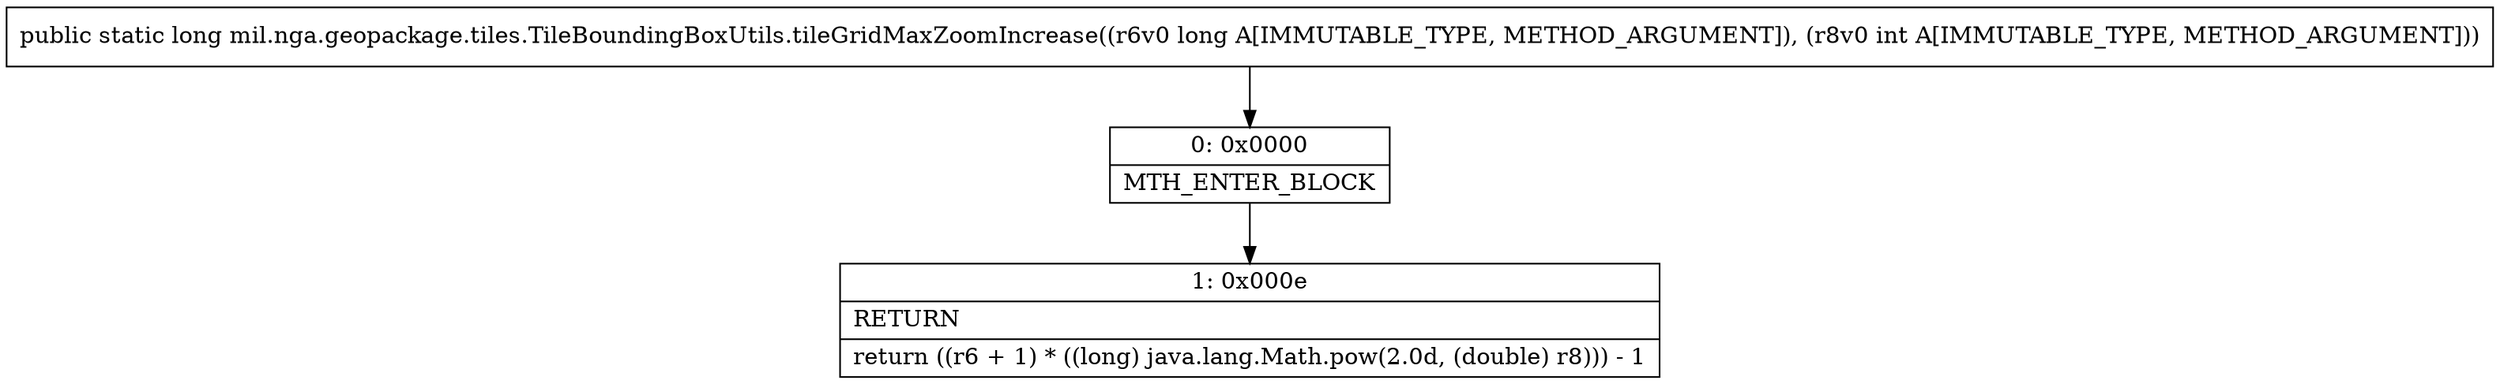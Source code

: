 digraph "CFG formil.nga.geopackage.tiles.TileBoundingBoxUtils.tileGridMaxZoomIncrease(JI)J" {
Node_0 [shape=record,label="{0\:\ 0x0000|MTH_ENTER_BLOCK\l}"];
Node_1 [shape=record,label="{1\:\ 0x000e|RETURN\l|return ((r6 + 1) * ((long) java.lang.Math.pow(2.0d, (double) r8))) \- 1\l}"];
MethodNode[shape=record,label="{public static long mil.nga.geopackage.tiles.TileBoundingBoxUtils.tileGridMaxZoomIncrease((r6v0 long A[IMMUTABLE_TYPE, METHOD_ARGUMENT]), (r8v0 int A[IMMUTABLE_TYPE, METHOD_ARGUMENT])) }"];
MethodNode -> Node_0;
Node_0 -> Node_1;
}

